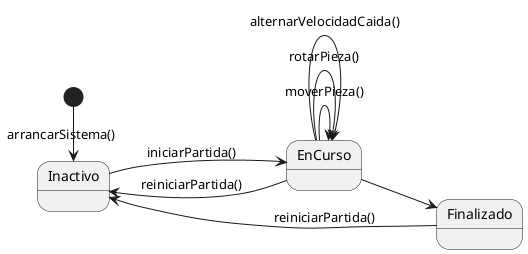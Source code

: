@startuml

left to right direction

state Inactivo
state EnCurso
state Finalizado

[*] -> Inactivo : arrancarSistema()

Inactivo --> EnCurso : iniciarPartida()

EnCurso -> EnCurso : moverPieza()
EnCurso -> EnCurso : rotarPieza()
EnCurso -> EnCurso : alternarVelocidadCaida()

EnCurso --> Finalizado
EnCurso --> Inactivo : reiniciarPartida()

Finalizado --> Inactivo : reiniciarPartida()

@enduml